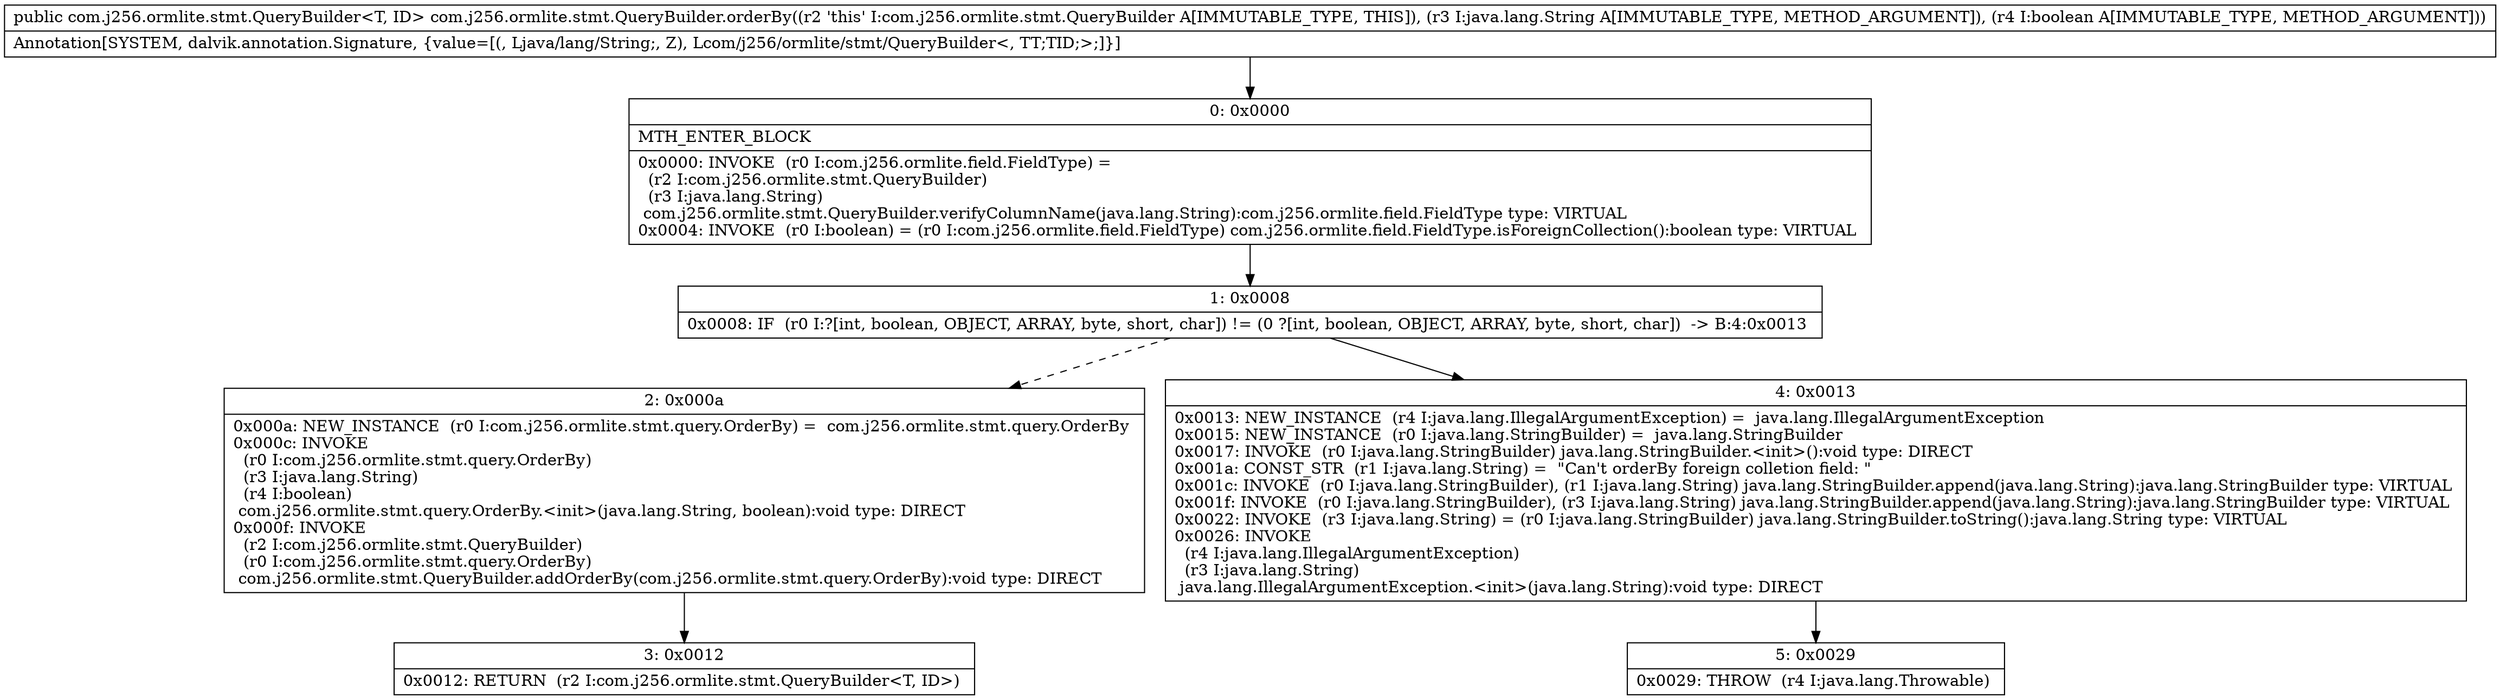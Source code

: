 digraph "CFG forcom.j256.ormlite.stmt.QueryBuilder.orderBy(Ljava\/lang\/String;Z)Lcom\/j256\/ormlite\/stmt\/QueryBuilder;" {
Node_0 [shape=record,label="{0\:\ 0x0000|MTH_ENTER_BLOCK\l|0x0000: INVOKE  (r0 I:com.j256.ormlite.field.FieldType) = \l  (r2 I:com.j256.ormlite.stmt.QueryBuilder)\l  (r3 I:java.lang.String)\l com.j256.ormlite.stmt.QueryBuilder.verifyColumnName(java.lang.String):com.j256.ormlite.field.FieldType type: VIRTUAL \l0x0004: INVOKE  (r0 I:boolean) = (r0 I:com.j256.ormlite.field.FieldType) com.j256.ormlite.field.FieldType.isForeignCollection():boolean type: VIRTUAL \l}"];
Node_1 [shape=record,label="{1\:\ 0x0008|0x0008: IF  (r0 I:?[int, boolean, OBJECT, ARRAY, byte, short, char]) != (0 ?[int, boolean, OBJECT, ARRAY, byte, short, char])  \-\> B:4:0x0013 \l}"];
Node_2 [shape=record,label="{2\:\ 0x000a|0x000a: NEW_INSTANCE  (r0 I:com.j256.ormlite.stmt.query.OrderBy) =  com.j256.ormlite.stmt.query.OrderBy \l0x000c: INVOKE  \l  (r0 I:com.j256.ormlite.stmt.query.OrderBy)\l  (r3 I:java.lang.String)\l  (r4 I:boolean)\l com.j256.ormlite.stmt.query.OrderBy.\<init\>(java.lang.String, boolean):void type: DIRECT \l0x000f: INVOKE  \l  (r2 I:com.j256.ormlite.stmt.QueryBuilder)\l  (r0 I:com.j256.ormlite.stmt.query.OrderBy)\l com.j256.ormlite.stmt.QueryBuilder.addOrderBy(com.j256.ormlite.stmt.query.OrderBy):void type: DIRECT \l}"];
Node_3 [shape=record,label="{3\:\ 0x0012|0x0012: RETURN  (r2 I:com.j256.ormlite.stmt.QueryBuilder\<T, ID\>) \l}"];
Node_4 [shape=record,label="{4\:\ 0x0013|0x0013: NEW_INSTANCE  (r4 I:java.lang.IllegalArgumentException) =  java.lang.IllegalArgumentException \l0x0015: NEW_INSTANCE  (r0 I:java.lang.StringBuilder) =  java.lang.StringBuilder \l0x0017: INVOKE  (r0 I:java.lang.StringBuilder) java.lang.StringBuilder.\<init\>():void type: DIRECT \l0x001a: CONST_STR  (r1 I:java.lang.String) =  \"Can't orderBy foreign colletion field: \" \l0x001c: INVOKE  (r0 I:java.lang.StringBuilder), (r1 I:java.lang.String) java.lang.StringBuilder.append(java.lang.String):java.lang.StringBuilder type: VIRTUAL \l0x001f: INVOKE  (r0 I:java.lang.StringBuilder), (r3 I:java.lang.String) java.lang.StringBuilder.append(java.lang.String):java.lang.StringBuilder type: VIRTUAL \l0x0022: INVOKE  (r3 I:java.lang.String) = (r0 I:java.lang.StringBuilder) java.lang.StringBuilder.toString():java.lang.String type: VIRTUAL \l0x0026: INVOKE  \l  (r4 I:java.lang.IllegalArgumentException)\l  (r3 I:java.lang.String)\l java.lang.IllegalArgumentException.\<init\>(java.lang.String):void type: DIRECT \l}"];
Node_5 [shape=record,label="{5\:\ 0x0029|0x0029: THROW  (r4 I:java.lang.Throwable) \l}"];
MethodNode[shape=record,label="{public com.j256.ormlite.stmt.QueryBuilder\<T, ID\> com.j256.ormlite.stmt.QueryBuilder.orderBy((r2 'this' I:com.j256.ormlite.stmt.QueryBuilder A[IMMUTABLE_TYPE, THIS]), (r3 I:java.lang.String A[IMMUTABLE_TYPE, METHOD_ARGUMENT]), (r4 I:boolean A[IMMUTABLE_TYPE, METHOD_ARGUMENT]))  | Annotation[SYSTEM, dalvik.annotation.Signature, \{value=[(, Ljava\/lang\/String;, Z), Lcom\/j256\/ormlite\/stmt\/QueryBuilder\<, TT;TID;\>;]\}]\l}"];
MethodNode -> Node_0;
Node_0 -> Node_1;
Node_1 -> Node_2[style=dashed];
Node_1 -> Node_4;
Node_2 -> Node_3;
Node_4 -> Node_5;
}

